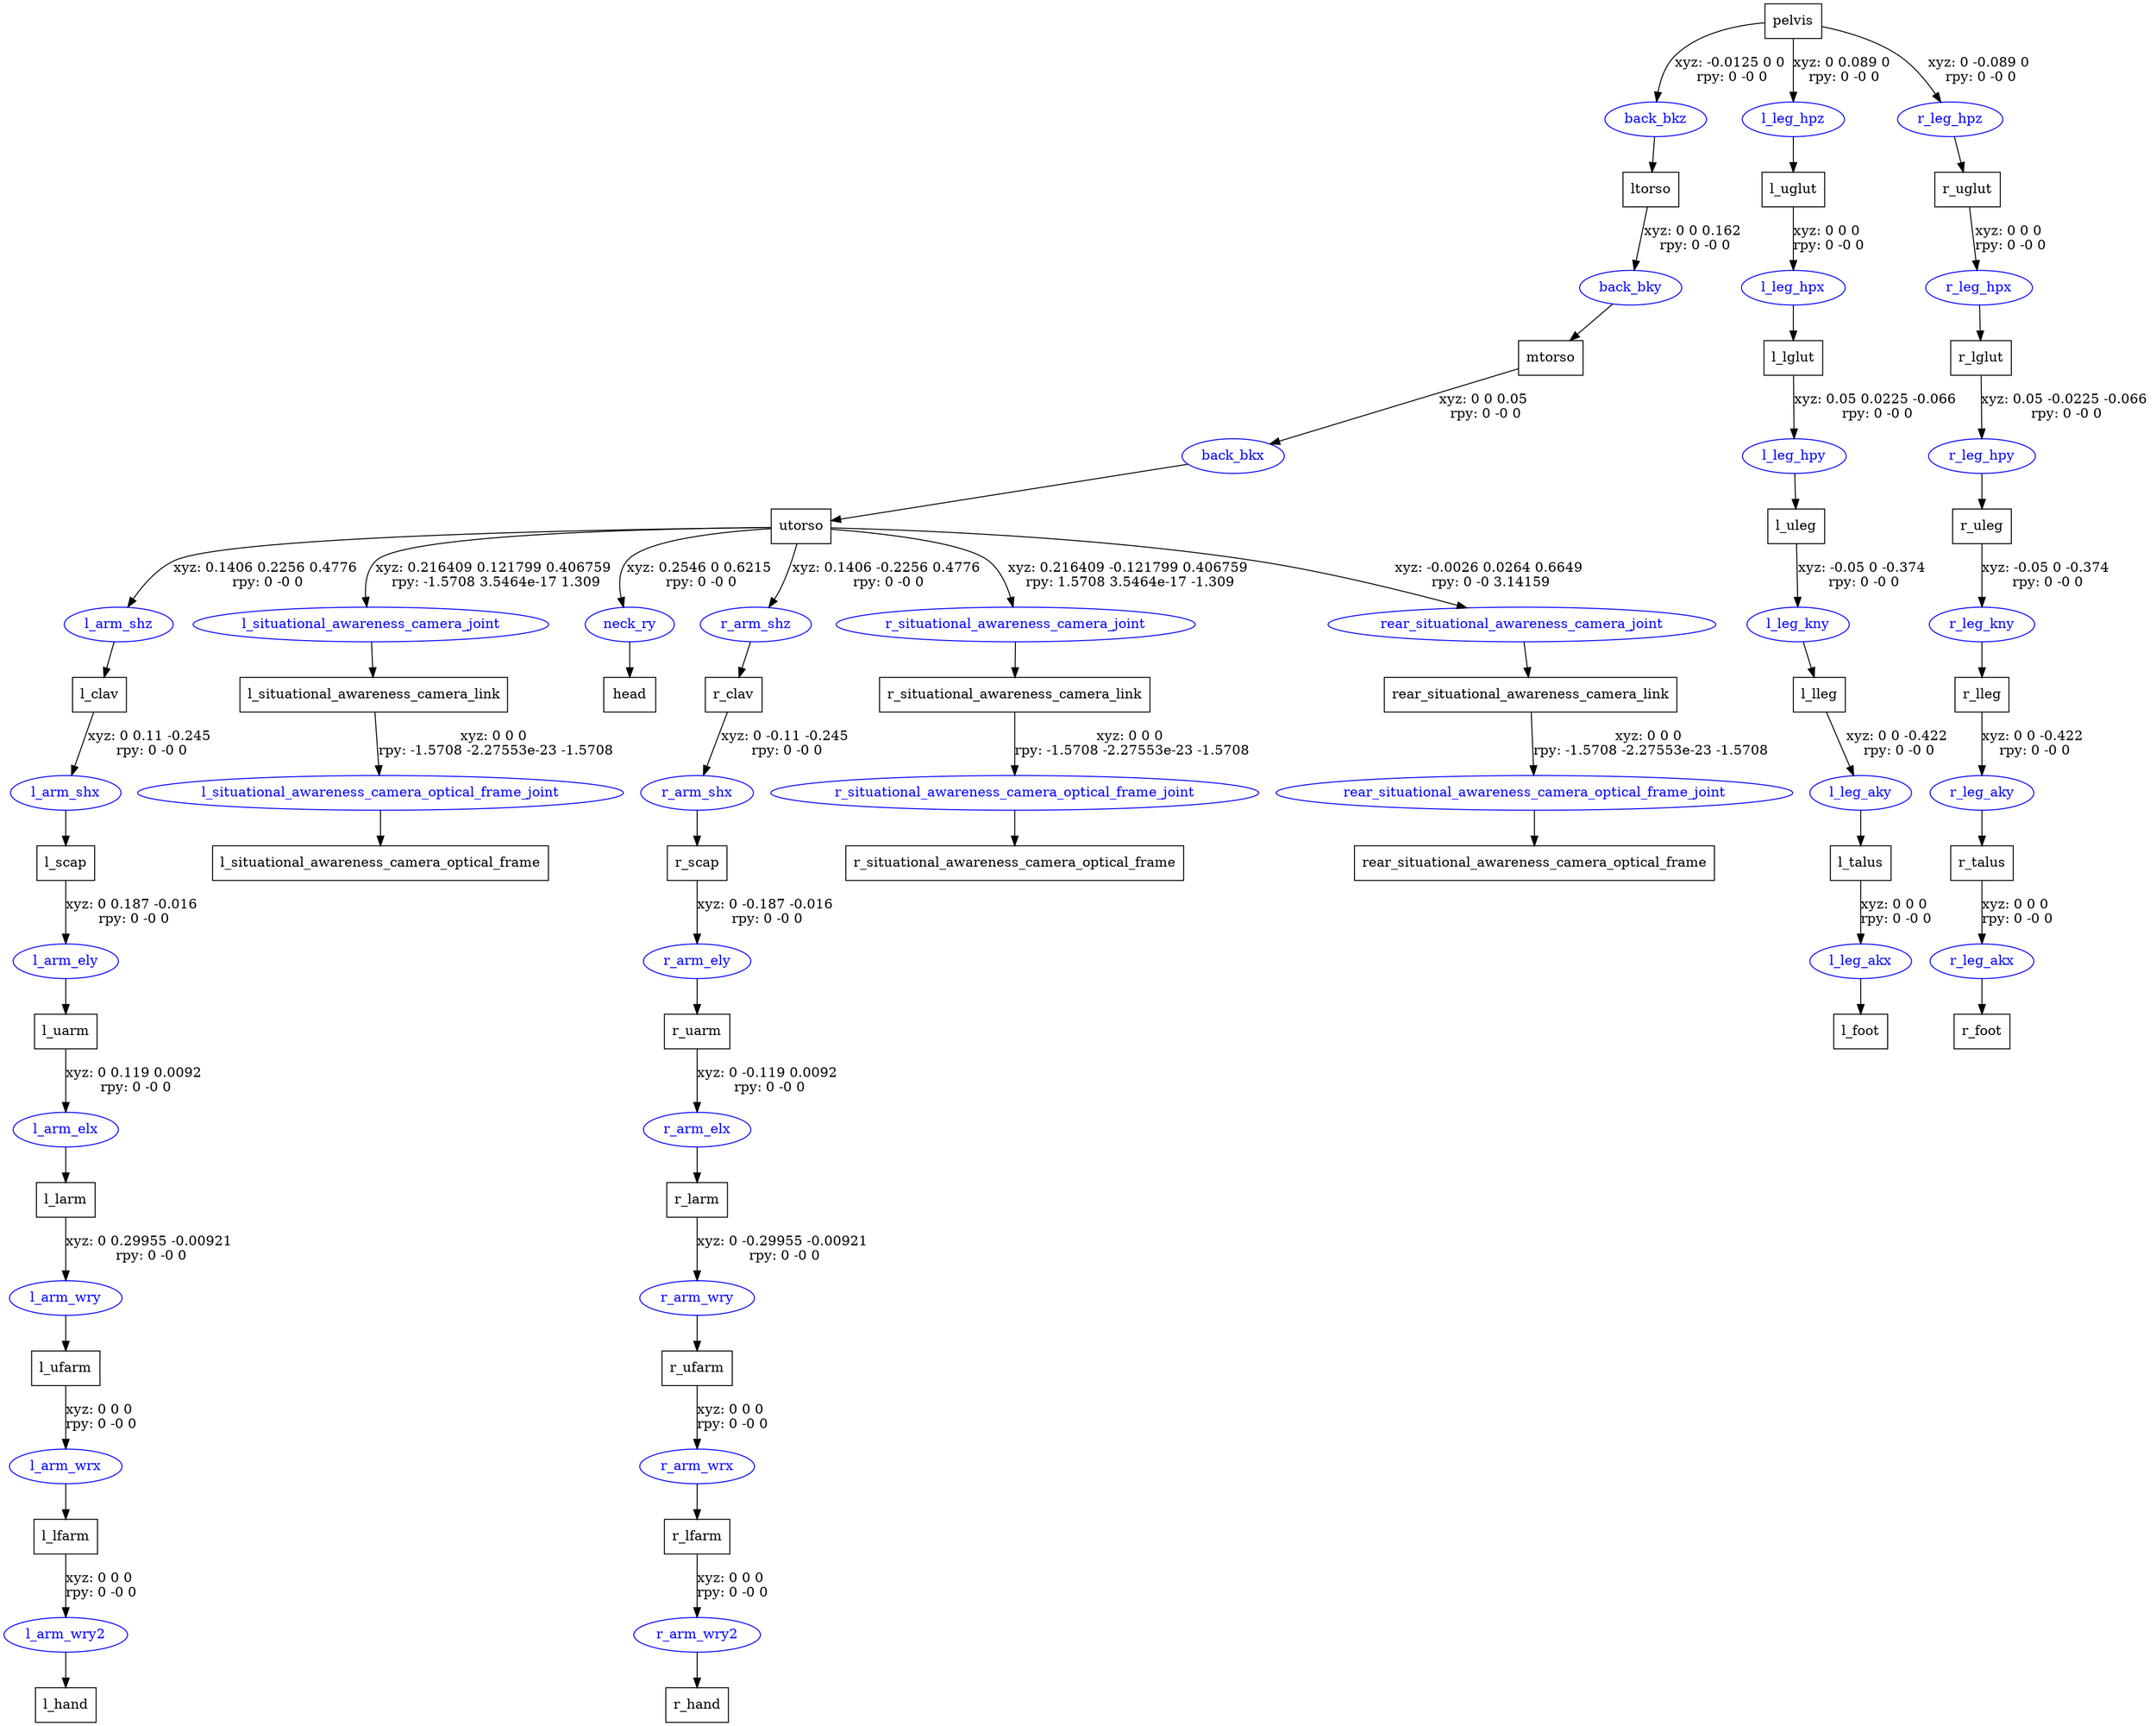 digraph G {
node [shape=box];
"pelvis" [label="pelvis"];
"ltorso" [label="ltorso"];
"mtorso" [label="mtorso"];
"utorso" [label="utorso"];
"l_clav" [label="l_clav"];
"l_scap" [label="l_scap"];
"l_uarm" [label="l_uarm"];
"l_larm" [label="l_larm"];
"l_ufarm" [label="l_ufarm"];
"l_lfarm" [label="l_lfarm"];
"l_hand" [label="l_hand"];
"l_situational_awareness_camera_link" [label="l_situational_awareness_camera_link"];
"l_situational_awareness_camera_optical_frame" [label="l_situational_awareness_camera_optical_frame"];
"head" [label="head"];
"r_clav" [label="r_clav"];
"r_scap" [label="r_scap"];
"r_uarm" [label="r_uarm"];
"r_larm" [label="r_larm"];
"r_ufarm" [label="r_ufarm"];
"r_lfarm" [label="r_lfarm"];
"r_hand" [label="r_hand"];
"r_situational_awareness_camera_link" [label="r_situational_awareness_camera_link"];
"r_situational_awareness_camera_optical_frame" [label="r_situational_awareness_camera_optical_frame"];
"rear_situational_awareness_camera_link" [label="rear_situational_awareness_camera_link"];
"rear_situational_awareness_camera_optical_frame" [label="rear_situational_awareness_camera_optical_frame"];
"l_uglut" [label="l_uglut"];
"l_lglut" [label="l_lglut"];
"l_uleg" [label="l_uleg"];
"l_lleg" [label="l_lleg"];
"l_talus" [label="l_talus"];
"l_foot" [label="l_foot"];
"r_uglut" [label="r_uglut"];
"r_lglut" [label="r_lglut"];
"r_uleg" [label="r_uleg"];
"r_lleg" [label="r_lleg"];
"r_talus" [label="r_talus"];
"r_foot" [label="r_foot"];
node [shape=ellipse, color=blue, fontcolor=blue];
"pelvis" -> "back_bkz" [label="xyz: -0.0125 0 0 \nrpy: 0 -0 0"]
"back_bkz" -> "ltorso"
"ltorso" -> "back_bky" [label="xyz: 0 0 0.162 \nrpy: 0 -0 0"]
"back_bky" -> "mtorso"
"mtorso" -> "back_bkx" [label="xyz: 0 0 0.05 \nrpy: 0 -0 0"]
"back_bkx" -> "utorso"
"utorso" -> "l_arm_shz" [label="xyz: 0.1406 0.2256 0.4776 \nrpy: 0 -0 0"]
"l_arm_shz" -> "l_clav"
"l_clav" -> "l_arm_shx" [label="xyz: 0 0.11 -0.245 \nrpy: 0 -0 0"]
"l_arm_shx" -> "l_scap"
"l_scap" -> "l_arm_ely" [label="xyz: 0 0.187 -0.016 \nrpy: 0 -0 0"]
"l_arm_ely" -> "l_uarm"
"l_uarm" -> "l_arm_elx" [label="xyz: 0 0.119 0.0092 \nrpy: 0 -0 0"]
"l_arm_elx" -> "l_larm"
"l_larm" -> "l_arm_wry" [label="xyz: 0 0.29955 -0.00921 \nrpy: 0 -0 0"]
"l_arm_wry" -> "l_ufarm"
"l_ufarm" -> "l_arm_wrx" [label="xyz: 0 0 0 \nrpy: 0 -0 0"]
"l_arm_wrx" -> "l_lfarm"
"l_lfarm" -> "l_arm_wry2" [label="xyz: 0 0 0 \nrpy: 0 -0 0"]
"l_arm_wry2" -> "l_hand"
"utorso" -> "l_situational_awareness_camera_joint" [label="xyz: 0.216409 0.121799 0.406759 \nrpy: -1.5708 3.5464e-17 1.309"]
"l_situational_awareness_camera_joint" -> "l_situational_awareness_camera_link"
"l_situational_awareness_camera_link" -> "l_situational_awareness_camera_optical_frame_joint" [label="xyz: 0 0 0 \nrpy: -1.5708 -2.27553e-23 -1.5708"]
"l_situational_awareness_camera_optical_frame_joint" -> "l_situational_awareness_camera_optical_frame"
"utorso" -> "neck_ry" [label="xyz: 0.2546 0 0.6215 \nrpy: 0 -0 0"]
"neck_ry" -> "head"
"utorso" -> "r_arm_shz" [label="xyz: 0.1406 -0.2256 0.4776 \nrpy: 0 -0 0"]
"r_arm_shz" -> "r_clav"
"r_clav" -> "r_arm_shx" [label="xyz: 0 -0.11 -0.245 \nrpy: 0 -0 0"]
"r_arm_shx" -> "r_scap"
"r_scap" -> "r_arm_ely" [label="xyz: 0 -0.187 -0.016 \nrpy: 0 -0 0"]
"r_arm_ely" -> "r_uarm"
"r_uarm" -> "r_arm_elx" [label="xyz: 0 -0.119 0.0092 \nrpy: 0 -0 0"]
"r_arm_elx" -> "r_larm"
"r_larm" -> "r_arm_wry" [label="xyz: 0 -0.29955 -0.00921 \nrpy: 0 -0 0"]
"r_arm_wry" -> "r_ufarm"
"r_ufarm" -> "r_arm_wrx" [label="xyz: 0 0 0 \nrpy: 0 -0 0"]
"r_arm_wrx" -> "r_lfarm"
"r_lfarm" -> "r_arm_wry2" [label="xyz: 0 0 0 \nrpy: 0 -0 0"]
"r_arm_wry2" -> "r_hand"
"utorso" -> "r_situational_awareness_camera_joint" [label="xyz: 0.216409 -0.121799 0.406759 \nrpy: 1.5708 3.5464e-17 -1.309"]
"r_situational_awareness_camera_joint" -> "r_situational_awareness_camera_link"
"r_situational_awareness_camera_link" -> "r_situational_awareness_camera_optical_frame_joint" [label="xyz: 0 0 0 \nrpy: -1.5708 -2.27553e-23 -1.5708"]
"r_situational_awareness_camera_optical_frame_joint" -> "r_situational_awareness_camera_optical_frame"
"utorso" -> "rear_situational_awareness_camera_joint" [label="xyz: -0.0026 0.0264 0.6649 \nrpy: 0 -0 3.14159"]
"rear_situational_awareness_camera_joint" -> "rear_situational_awareness_camera_link"
"rear_situational_awareness_camera_link" -> "rear_situational_awareness_camera_optical_frame_joint" [label="xyz: 0 0 0 \nrpy: -1.5708 -2.27553e-23 -1.5708"]
"rear_situational_awareness_camera_optical_frame_joint" -> "rear_situational_awareness_camera_optical_frame"
"pelvis" -> "l_leg_hpz" [label="xyz: 0 0.089 0 \nrpy: 0 -0 0"]
"l_leg_hpz" -> "l_uglut"
"l_uglut" -> "l_leg_hpx" [label="xyz: 0 0 0 \nrpy: 0 -0 0"]
"l_leg_hpx" -> "l_lglut"
"l_lglut" -> "l_leg_hpy" [label="xyz: 0.05 0.0225 -0.066 \nrpy: 0 -0 0"]
"l_leg_hpy" -> "l_uleg"
"l_uleg" -> "l_leg_kny" [label="xyz: -0.05 0 -0.374 \nrpy: 0 -0 0"]
"l_leg_kny" -> "l_lleg"
"l_lleg" -> "l_leg_aky" [label="xyz: 0 0 -0.422 \nrpy: 0 -0 0"]
"l_leg_aky" -> "l_talus"
"l_talus" -> "l_leg_akx" [label="xyz: 0 0 0 \nrpy: 0 -0 0"]
"l_leg_akx" -> "l_foot"
"pelvis" -> "r_leg_hpz" [label="xyz: 0 -0.089 0 \nrpy: 0 -0 0"]
"r_leg_hpz" -> "r_uglut"
"r_uglut" -> "r_leg_hpx" [label="xyz: 0 0 0 \nrpy: 0 -0 0"]
"r_leg_hpx" -> "r_lglut"
"r_lglut" -> "r_leg_hpy" [label="xyz: 0.05 -0.0225 -0.066 \nrpy: 0 -0 0"]
"r_leg_hpy" -> "r_uleg"
"r_uleg" -> "r_leg_kny" [label="xyz: -0.05 0 -0.374 \nrpy: 0 -0 0"]
"r_leg_kny" -> "r_lleg"
"r_lleg" -> "r_leg_aky" [label="xyz: 0 0 -0.422 \nrpy: 0 -0 0"]
"r_leg_aky" -> "r_talus"
"r_talus" -> "r_leg_akx" [label="xyz: 0 0 0 \nrpy: 0 -0 0"]
"r_leg_akx" -> "r_foot"
}
